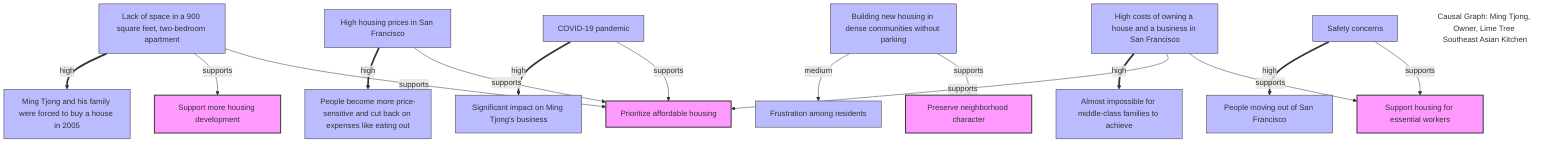 graph TD;
    n0["High housing prices in San Francisco"]:::factorNode;
    n1["People become more price-sensitive and cut back on expenses like eating out"]:::factorNode;
    n2["Lack of space in a 900 square feet, two-bedroom apartment"]:::factorNode;
    n3["Ming Tjong and his family were forced to buy a house in 2005"]:::factorNode;
    n4["Building new housing in dense communities without parking"]:::factorNode;
    n5["Frustration among residents"]:::factorNode;
    n6["Safety concerns"]:::factorNode;
    n7["People moving out of San Francisco"]:::factorNode;
    n8["COVID-19 pandemic"]:::factorNode;
    n9["Significant impact on Ming Tjong's business"]:::factorNode;
    n10["High costs of owning a house and a business in San Francisco"]:::factorNode;
    n11["Almost impossible for middle-class families to achieve"]:::factorNode;
    n12["Support more housing development"]:::stanceNode;
    n13["Preserve neighborhood character"]:::stanceNode;
    n14["Prioritize affordable housing"]:::stanceNode;
    n15["Support housing for essential workers"]:::stanceNode;
    n0 ==>|high| n1;
    n0 -->|supports| n14;
    n2 ==>|high| n3;
    n2 -->|supports| n12;
    n2 -->|supports| n14;
    n4 -->|medium| n5;
    n4 -->|supports| n13;
    n6 ==>|high| n7;
    n6 -->|supports| n15;
    n8 ==>|high| n9;
    n8 -->|supports| n14;
    n10 ==>|high| n11;
    n10 -->|supports| n14;
    n10 -->|supports| n15;
    classDef stanceNode fill:#f9f,stroke:#333,stroke-width:2px;
    classDef factorNode fill:#bbf,stroke:#333,stroke-width:1px;
    title["Causal Graph: Ming Tjong, Owner, Lime Tree Southeast Asian Kitchen"]:::title;
    classDef title fill:none,stroke:none;